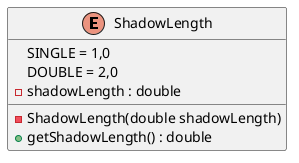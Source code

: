 @startuml
enum ShadowLength{
SINGLE = 1,0
DOUBLE = 2,0
-shadowLength : double
-ShadowLength(double shadowLength)
+getShadowLength() : double
}
@enduml